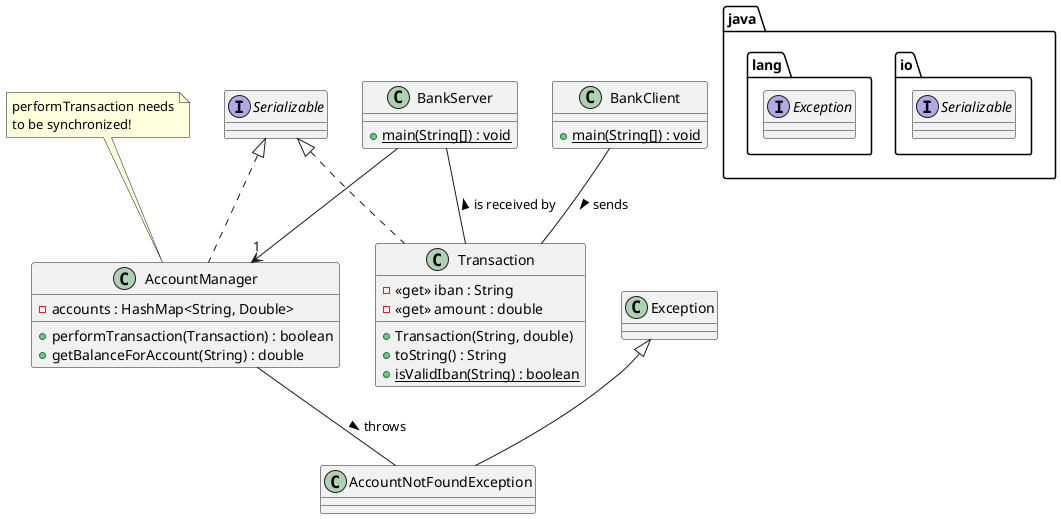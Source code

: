 @startuml
package java.io {
    interface Serializable {

    }
}

package java.lang {
    interface Exception {

    }
}

class Transaction implements Serializable {
    - <<get>> iban : String
    - <<get>> amount : double
    + Transaction(String, double)
    + toString() : String
    + {static} isValidIban(String) : boolean
}

class AccountManager implements Serializable {
    - accounts : HashMap<String, Double>
    + performTransaction(Transaction) : boolean
    + getBalanceForAccount(String) : double
}

note top of AccountManager: performTransaction needs\nto be synchronized!

class AccountNotFoundException extends Exception {

}

class BankServer {
    + {static} main(String[]) : void
}

class BankClient {
    + {static} main(String[]) : void
}

BankServer -- Transaction : is received by <
BankServer --> "1" AccountManager
BankClient -- Transaction : sends >
AccountManager -- AccountNotFoundException : throws >
@enduml
